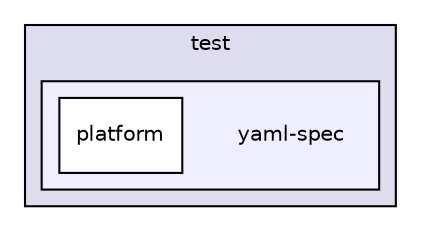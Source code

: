 digraph "gulp-src/node_modules/gulp-html-to-json/node_modules/front-matter/node_modules/yaml-js/test/yaml-spec" {
  compound=true
  node [ fontsize="10", fontname="Helvetica"];
  edge [ labelfontsize="10", labelfontname="Helvetica"];
  subgraph clusterdir_69843497fb0582ddbeae505bcfb67ff6 {
    graph [ bgcolor="#ddddee", pencolor="black", label="test" fontname="Helvetica", fontsize="10", URL="dir_69843497fb0582ddbeae505bcfb67ff6.html"]
  subgraph clusterdir_0e7b487831dad3315558b0905367d70f {
    graph [ bgcolor="#eeeeff", pencolor="black", label="" URL="dir_0e7b487831dad3315558b0905367d70f.html"];
    dir_0e7b487831dad3315558b0905367d70f [shape=plaintext label="yaml-spec"];
    dir_f3683f37971dbb46a9b0bb2296e54e9f [shape=box label="platform" color="black" fillcolor="white" style="filled" URL="dir_f3683f37971dbb46a9b0bb2296e54e9f.html"];
  }
  }
}
